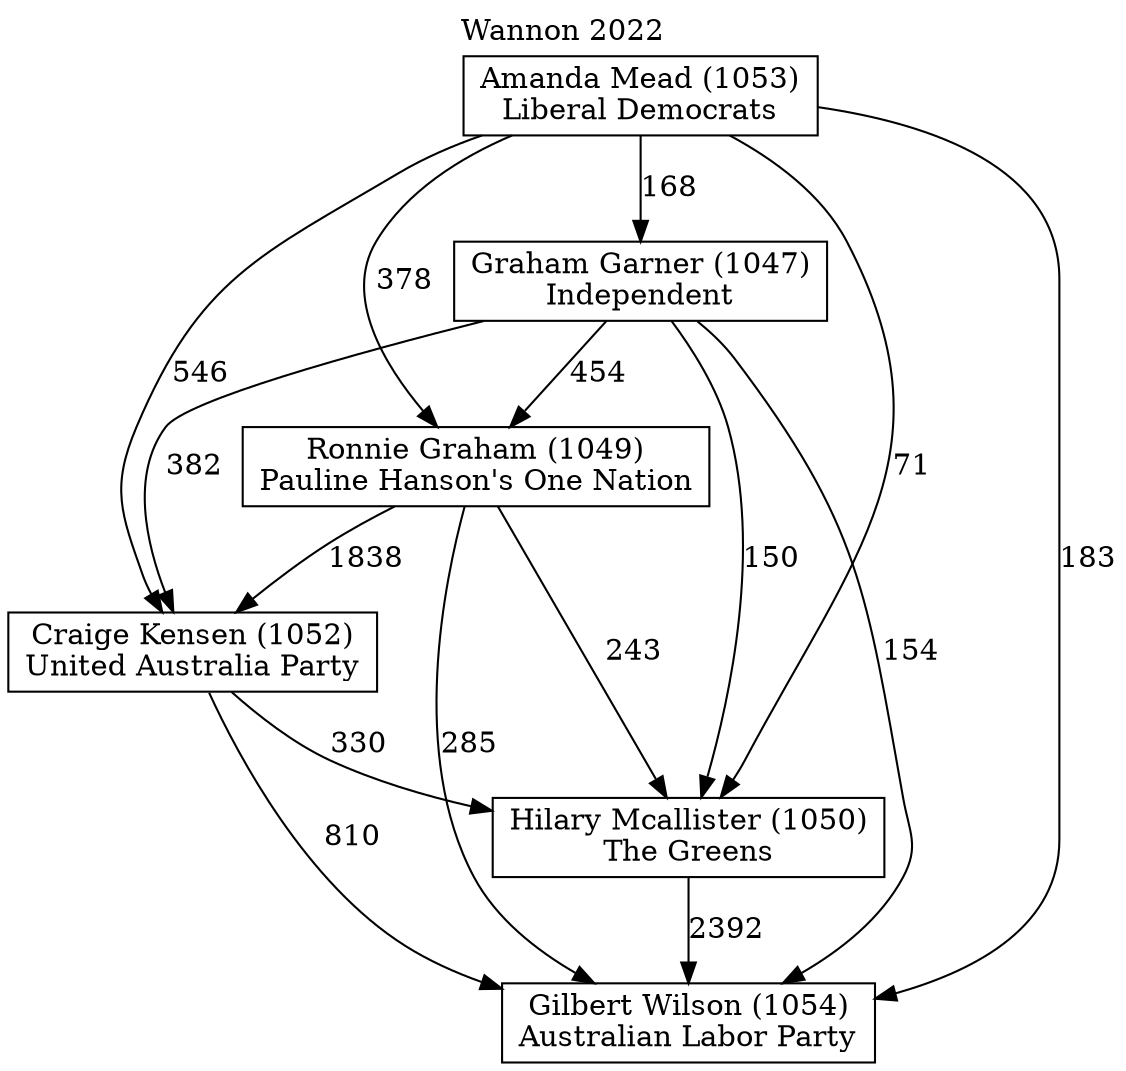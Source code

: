 // House preference flow
digraph "Gilbert Wilson (1054)_Wannon_2022" {
	graph [label="Wannon 2022" labelloc=t mclimit=10]
	node [shape=box]
	"Craige Kensen (1052)" [label="Craige Kensen (1052)
United Australia Party"]
	"Ronnie Graham (1049)" [label="Ronnie Graham (1049)
Pauline Hanson's One Nation"]
	"Gilbert Wilson (1054)" [label="Gilbert Wilson (1054)
Australian Labor Party"]
	"Amanda Mead (1053)" [label="Amanda Mead (1053)
Liberal Democrats"]
	"Graham Garner (1047)" [label="Graham Garner (1047)
Independent"]
	"Hilary Mcallister (1050)" [label="Hilary Mcallister (1050)
The Greens"]
	"Amanda Mead (1053)" -> "Ronnie Graham (1049)" [label=378]
	"Amanda Mead (1053)" -> "Craige Kensen (1052)" [label=546]
	"Hilary Mcallister (1050)" -> "Gilbert Wilson (1054)" [label=2392]
	"Craige Kensen (1052)" -> "Hilary Mcallister (1050)" [label=330]
	"Amanda Mead (1053)" -> "Graham Garner (1047)" [label=168]
	"Craige Kensen (1052)" -> "Gilbert Wilson (1054)" [label=810]
	"Ronnie Graham (1049)" -> "Gilbert Wilson (1054)" [label=285]
	"Graham Garner (1047)" -> "Craige Kensen (1052)" [label=382]
	"Graham Garner (1047)" -> "Gilbert Wilson (1054)" [label=154]
	"Graham Garner (1047)" -> "Hilary Mcallister (1050)" [label=150]
	"Amanda Mead (1053)" -> "Gilbert Wilson (1054)" [label=183]
	"Ronnie Graham (1049)" -> "Craige Kensen (1052)" [label=1838]
	"Ronnie Graham (1049)" -> "Hilary Mcallister (1050)" [label=243]
	"Graham Garner (1047)" -> "Ronnie Graham (1049)" [label=454]
	"Amanda Mead (1053)" -> "Hilary Mcallister (1050)" [label=71]
}

